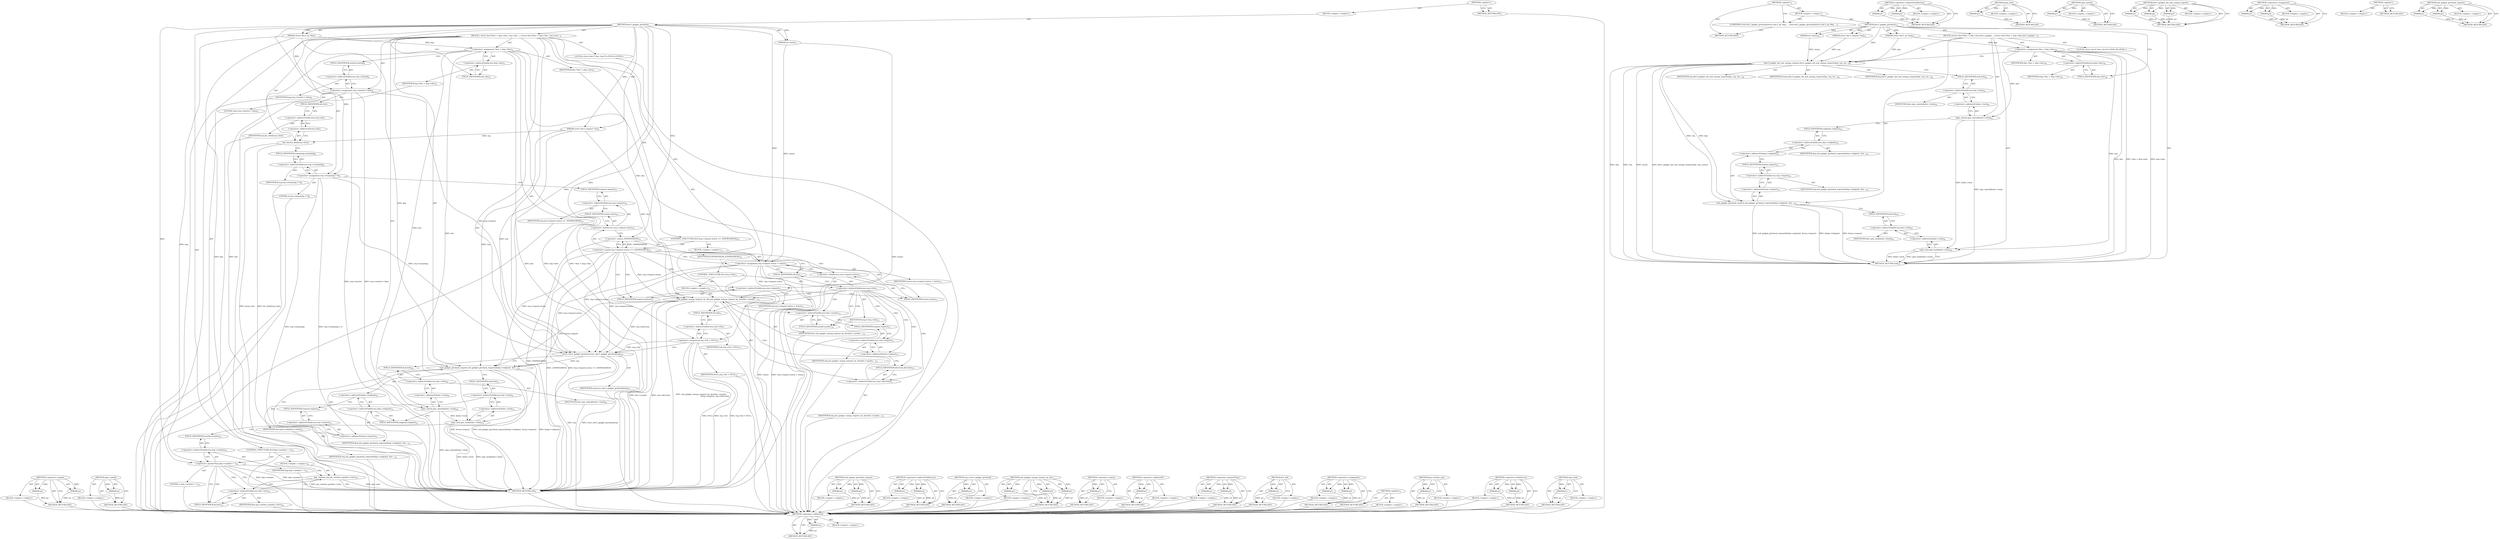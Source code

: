digraph "usb_gadget_giveback_request" {
vulnerable_147 [label=<(METHOD,&lt;operator&gt;.equals)>];
vulnerable_148 [label=<(PARAM,p1)>];
vulnerable_149 [label=<(PARAM,p2)>];
vulnerable_150 [label=<(BLOCK,&lt;empty&gt;,&lt;empty&gt;)>];
vulnerable_151 [label=<(METHOD_RETURN,ANY)>];
vulnerable_171 [label=<(METHOD,spin_unlock)>];
vulnerable_172 [label=<(PARAM,p1)>];
vulnerable_173 [label=<(BLOCK,&lt;empty&gt;,&lt;empty&gt;)>];
vulnerable_174 [label=<(METHOD_RETURN,ANY)>];
vulnerable_6 [label=<(METHOD,&lt;global&gt;)<SUB>1</SUB>>];
vulnerable_7 [label=<(BLOCK,&lt;empty&gt;,&lt;empty&gt;)<SUB>1</SUB>>];
vulnerable_8 [label=<(METHOD,dwc3_gadget_giveback)<SUB>1</SUB>>];
vulnerable_9 [label=<(PARAM,struct dwc3_ep *dep)<SUB>1</SUB>>];
vulnerable_10 [label=<(PARAM,struct dwc3_request *req)<SUB>1</SUB>>];
vulnerable_11 [label=<(PARAM,int status)<SUB>2</SUB>>];
vulnerable_12 [label=<(BLOCK,{
 	struct dwc3			*dwc = dep-&gt;dwc;
 
	req-&gt;star...,{
 	struct dwc3			*dwc = dep-&gt;dwc;
 
	req-&gt;star...)<SUB>3</SUB>>];
vulnerable_13 [label="<(LOCAL,struct dwc3* dwc: dwc3*)<SUB>4</SUB>>"];
vulnerable_14 [label=<(&lt;operator&gt;.assignment,*dwc = dep-&gt;dwc)<SUB>4</SUB>>];
vulnerable_15 [label=<(IDENTIFIER,dwc,*dwc = dep-&gt;dwc)<SUB>4</SUB>>];
vulnerable_16 [label=<(&lt;operator&gt;.indirectFieldAccess,dep-&gt;dwc)<SUB>4</SUB>>];
vulnerable_17 [label=<(IDENTIFIER,dep,*dwc = dep-&gt;dwc)<SUB>4</SUB>>];
vulnerable_18 [label=<(FIELD_IDENTIFIER,dwc,dwc)<SUB>4</SUB>>];
vulnerable_19 [label=<(&lt;operator&gt;.assignment,req-&gt;started = false)<SUB>6</SUB>>];
vulnerable_20 [label=<(&lt;operator&gt;.indirectFieldAccess,req-&gt;started)<SUB>6</SUB>>];
vulnerable_21 [label=<(IDENTIFIER,req,req-&gt;started = false)<SUB>6</SUB>>];
vulnerable_22 [label=<(FIELD_IDENTIFIER,started,started)<SUB>6</SUB>>];
vulnerable_23 [label=<(LITERAL,false,req-&gt;started = false)<SUB>6</SUB>>];
vulnerable_24 [label=<(list_del,list_del(&amp;req-&gt;list))<SUB>7</SUB>>];
vulnerable_25 [label=<(&lt;operator&gt;.addressOf,&amp;req-&gt;list)<SUB>7</SUB>>];
vulnerable_26 [label=<(&lt;operator&gt;.indirectFieldAccess,req-&gt;list)<SUB>7</SUB>>];
vulnerable_27 [label=<(IDENTIFIER,req,list_del(&amp;req-&gt;list))<SUB>7</SUB>>];
vulnerable_28 [label=<(FIELD_IDENTIFIER,list,list)<SUB>7</SUB>>];
vulnerable_29 [label=<(&lt;operator&gt;.assignment,req-&gt;remaining = 0)<SUB>8</SUB>>];
vulnerable_30 [label=<(&lt;operator&gt;.indirectFieldAccess,req-&gt;remaining)<SUB>8</SUB>>];
vulnerable_31 [label=<(IDENTIFIER,req,req-&gt;remaining = 0)<SUB>8</SUB>>];
vulnerable_32 [label=<(FIELD_IDENTIFIER,remaining,remaining)<SUB>8</SUB>>];
vulnerable_33 [label=<(LITERAL,0,req-&gt;remaining = 0)<SUB>8</SUB>>];
vulnerable_34 [label=<(CONTROL_STRUCTURE,IF,if (req-&gt;request.status == -EINPROGRESS))<SUB>10</SUB>>];
vulnerable_35 [label=<(&lt;operator&gt;.equals,req-&gt;request.status == -EINPROGRESS)<SUB>10</SUB>>];
vulnerable_36 [label=<(&lt;operator&gt;.fieldAccess,req-&gt;request.status)<SUB>10</SUB>>];
vulnerable_37 [label=<(&lt;operator&gt;.indirectFieldAccess,req-&gt;request)<SUB>10</SUB>>];
vulnerable_38 [label=<(IDENTIFIER,req,req-&gt;request.status == -EINPROGRESS)<SUB>10</SUB>>];
vulnerable_39 [label=<(FIELD_IDENTIFIER,request,request)<SUB>10</SUB>>];
vulnerable_40 [label=<(FIELD_IDENTIFIER,status,status)<SUB>10</SUB>>];
vulnerable_41 [label=<(&lt;operator&gt;.minus,-EINPROGRESS)<SUB>10</SUB>>];
vulnerable_42 [label=<(IDENTIFIER,EINPROGRESS,-EINPROGRESS)<SUB>10</SUB>>];
vulnerable_43 [label=<(BLOCK,&lt;empty&gt;,&lt;empty&gt;)<SUB>11</SUB>>];
vulnerable_44 [label=<(&lt;operator&gt;.assignment,req-&gt;request.status = status)<SUB>11</SUB>>];
vulnerable_45 [label=<(&lt;operator&gt;.fieldAccess,req-&gt;request.status)<SUB>11</SUB>>];
vulnerable_46 [label=<(&lt;operator&gt;.indirectFieldAccess,req-&gt;request)<SUB>11</SUB>>];
vulnerable_47 [label=<(IDENTIFIER,req,req-&gt;request.status = status)<SUB>11</SUB>>];
vulnerable_48 [label=<(FIELD_IDENTIFIER,request,request)<SUB>11</SUB>>];
vulnerable_49 [label=<(FIELD_IDENTIFIER,status,status)<SUB>11</SUB>>];
vulnerable_50 [label=<(IDENTIFIER,status,req-&gt;request.status = status)<SUB>11</SUB>>];
vulnerable_51 [label=<(CONTROL_STRUCTURE,IF,if (req-&gt;trb))<SUB>13</SUB>>];
vulnerable_52 [label=<(&lt;operator&gt;.indirectFieldAccess,req-&gt;trb)<SUB>13</SUB>>];
vulnerable_53 [label=<(IDENTIFIER,req,if (req-&gt;trb))<SUB>13</SUB>>];
vulnerable_54 [label=<(FIELD_IDENTIFIER,trb,trb)<SUB>13</SUB>>];
vulnerable_55 [label=<(BLOCK,&lt;empty&gt;,&lt;empty&gt;)<SUB>14</SUB>>];
vulnerable_56 [label=<(usb_gadget_unmap_request_by_dev,usb_gadget_unmap_request_by_dev(dwc-&gt;sysdev,
		...)<SUB>14</SUB>>];
vulnerable_57 [label=<(&lt;operator&gt;.indirectFieldAccess,dwc-&gt;sysdev)<SUB>14</SUB>>];
vulnerable_58 [label=<(IDENTIFIER,dwc,usb_gadget_unmap_request_by_dev(dwc-&gt;sysdev,
		...)<SUB>14</SUB>>];
vulnerable_59 [label=<(FIELD_IDENTIFIER,sysdev,sysdev)<SUB>14</SUB>>];
vulnerable_60 [label=<(&lt;operator&gt;.addressOf,&amp;req-&gt;request)<SUB>15</SUB>>];
vulnerable_61 [label=<(&lt;operator&gt;.indirectFieldAccess,req-&gt;request)<SUB>15</SUB>>];
vulnerable_62 [label=<(IDENTIFIER,req,usb_gadget_unmap_request_by_dev(dwc-&gt;sysdev,
		...)<SUB>15</SUB>>];
vulnerable_63 [label=<(FIELD_IDENTIFIER,request,request)<SUB>15</SUB>>];
vulnerable_64 [label=<(&lt;operator&gt;.indirectFieldAccess,req-&gt;direction)<SUB>15</SUB>>];
vulnerable_65 [label=<(IDENTIFIER,req,usb_gadget_unmap_request_by_dev(dwc-&gt;sysdev,
		...)<SUB>15</SUB>>];
vulnerable_66 [label=<(FIELD_IDENTIFIER,direction,direction)<SUB>15</SUB>>];
vulnerable_67 [label=<(&lt;operator&gt;.assignment,req-&gt;trb = NULL)<SUB>17</SUB>>];
vulnerable_68 [label=<(&lt;operator&gt;.indirectFieldAccess,req-&gt;trb)<SUB>17</SUB>>];
vulnerable_69 [label=<(IDENTIFIER,req,req-&gt;trb = NULL)<SUB>17</SUB>>];
vulnerable_70 [label=<(FIELD_IDENTIFIER,trb,trb)<SUB>17</SUB>>];
vulnerable_71 [label=<(IDENTIFIER,NULL,req-&gt;trb = NULL)<SUB>17</SUB>>];
vulnerable_72 [label=<(trace_dwc3_gadget_giveback,trace_dwc3_gadget_giveback(req))<SUB>18</SUB>>];
vulnerable_73 [label=<(IDENTIFIER,req,trace_dwc3_gadget_giveback(req))<SUB>18</SUB>>];
vulnerable_74 [label=<(spin_unlock,spin_unlock(&amp;dwc-&gt;lock))<SUB>20</SUB>>];
vulnerable_75 [label=<(&lt;operator&gt;.addressOf,&amp;dwc-&gt;lock)<SUB>20</SUB>>];
vulnerable_76 [label=<(&lt;operator&gt;.indirectFieldAccess,dwc-&gt;lock)<SUB>20</SUB>>];
vulnerable_77 [label=<(IDENTIFIER,dwc,spin_unlock(&amp;dwc-&gt;lock))<SUB>20</SUB>>];
vulnerable_78 [label=<(FIELD_IDENTIFIER,lock,lock)<SUB>20</SUB>>];
vulnerable_79 [label=<(usb_gadget_giveback_request,usb_gadget_giveback_request(&amp;dep-&gt;endpoint, &amp;re...)<SUB>21</SUB>>];
vulnerable_80 [label=<(&lt;operator&gt;.addressOf,&amp;dep-&gt;endpoint)<SUB>21</SUB>>];
vulnerable_81 [label=<(&lt;operator&gt;.indirectFieldAccess,dep-&gt;endpoint)<SUB>21</SUB>>];
vulnerable_82 [label=<(IDENTIFIER,dep,usb_gadget_giveback_request(&amp;dep-&gt;endpoint, &amp;re...)<SUB>21</SUB>>];
vulnerable_83 [label=<(FIELD_IDENTIFIER,endpoint,endpoint)<SUB>21</SUB>>];
vulnerable_84 [label=<(&lt;operator&gt;.addressOf,&amp;req-&gt;request)<SUB>21</SUB>>];
vulnerable_85 [label=<(&lt;operator&gt;.indirectFieldAccess,req-&gt;request)<SUB>21</SUB>>];
vulnerable_86 [label=<(IDENTIFIER,req,usb_gadget_giveback_request(&amp;dep-&gt;endpoint, &amp;re...)<SUB>21</SUB>>];
vulnerable_87 [label=<(FIELD_IDENTIFIER,request,request)<SUB>21</SUB>>];
vulnerable_88 [label=<(spin_lock,spin_lock(&amp;dwc-&gt;lock))<SUB>22</SUB>>];
vulnerable_89 [label=<(&lt;operator&gt;.addressOf,&amp;dwc-&gt;lock)<SUB>22</SUB>>];
vulnerable_90 [label=<(&lt;operator&gt;.indirectFieldAccess,dwc-&gt;lock)<SUB>22</SUB>>];
vulnerable_91 [label=<(IDENTIFIER,dwc,spin_lock(&amp;dwc-&gt;lock))<SUB>22</SUB>>];
vulnerable_92 [label=<(FIELD_IDENTIFIER,lock,lock)<SUB>22</SUB>>];
vulnerable_93 [label=<(CONTROL_STRUCTURE,IF,if (dep-&gt;number &gt; 1))<SUB>23</SUB>>];
vulnerable_94 [label=<(&lt;operator&gt;.greaterThan,dep-&gt;number &gt; 1)<SUB>23</SUB>>];
vulnerable_95 [label=<(&lt;operator&gt;.indirectFieldAccess,dep-&gt;number)<SUB>23</SUB>>];
vulnerable_96 [label=<(IDENTIFIER,dep,dep-&gt;number &gt; 1)<SUB>23</SUB>>];
vulnerable_97 [label=<(FIELD_IDENTIFIER,number,number)<SUB>23</SUB>>];
vulnerable_98 [label=<(LITERAL,1,dep-&gt;number &gt; 1)<SUB>23</SUB>>];
vulnerable_99 [label=<(BLOCK,&lt;empty&gt;,&lt;empty&gt;)<SUB>24</SUB>>];
vulnerable_100 [label=<(pm_runtime_put,pm_runtime_put(dwc-&gt;dev))<SUB>24</SUB>>];
vulnerable_101 [label=<(&lt;operator&gt;.indirectFieldAccess,dwc-&gt;dev)<SUB>24</SUB>>];
vulnerable_102 [label=<(IDENTIFIER,dwc,pm_runtime_put(dwc-&gt;dev))<SUB>24</SUB>>];
vulnerable_103 [label=<(FIELD_IDENTIFIER,dev,dev)<SUB>24</SUB>>];
vulnerable_104 [label=<(METHOD_RETURN,void)<SUB>1</SUB>>];
vulnerable_106 [label=<(METHOD_RETURN,ANY)<SUB>1</SUB>>];
vulnerable_175 [label=<(METHOD,usb_gadget_giveback_request)>];
vulnerable_176 [label=<(PARAM,p1)>];
vulnerable_177 [label=<(PARAM,p2)>];
vulnerable_178 [label=<(BLOCK,&lt;empty&gt;,&lt;empty&gt;)>];
vulnerable_179 [label=<(METHOD_RETURN,ANY)>];
vulnerable_134 [label=<(METHOD,&lt;operator&gt;.indirectFieldAccess)>];
vulnerable_135 [label=<(PARAM,p1)>];
vulnerable_136 [label=<(PARAM,p2)>];
vulnerable_137 [label=<(BLOCK,&lt;empty&gt;,&lt;empty&gt;)>];
vulnerable_138 [label=<(METHOD_RETURN,ANY)>];
vulnerable_167 [label=<(METHOD,trace_dwc3_gadget_giveback)>];
vulnerable_168 [label=<(PARAM,p1)>];
vulnerable_169 [label=<(BLOCK,&lt;empty&gt;,&lt;empty&gt;)>];
vulnerable_170 [label=<(METHOD_RETURN,ANY)>];
vulnerable_161 [label=<(METHOD,usb_gadget_unmap_request_by_dev)>];
vulnerable_162 [label=<(PARAM,p1)>];
vulnerable_163 [label=<(PARAM,p2)>];
vulnerable_164 [label=<(PARAM,p3)>];
vulnerable_165 [label=<(BLOCK,&lt;empty&gt;,&lt;empty&gt;)>];
vulnerable_166 [label=<(METHOD_RETURN,ANY)>];
vulnerable_157 [label=<(METHOD,&lt;operator&gt;.minus)>];
vulnerable_158 [label=<(PARAM,p1)>];
vulnerable_159 [label=<(BLOCK,&lt;empty&gt;,&lt;empty&gt;)>];
vulnerable_160 [label=<(METHOD_RETURN,ANY)>];
vulnerable_143 [label=<(METHOD,&lt;operator&gt;.addressOf)>];
vulnerable_144 [label=<(PARAM,p1)>];
vulnerable_145 [label=<(BLOCK,&lt;empty&gt;,&lt;empty&gt;)>];
vulnerable_146 [label=<(METHOD_RETURN,ANY)>];
vulnerable_184 [label=<(METHOD,&lt;operator&gt;.greaterThan)>];
vulnerable_185 [label=<(PARAM,p1)>];
vulnerable_186 [label=<(PARAM,p2)>];
vulnerable_187 [label=<(BLOCK,&lt;empty&gt;,&lt;empty&gt;)>];
vulnerable_188 [label=<(METHOD_RETURN,ANY)>];
vulnerable_139 [label=<(METHOD,list_del)>];
vulnerable_140 [label=<(PARAM,p1)>];
vulnerable_141 [label=<(BLOCK,&lt;empty&gt;,&lt;empty&gt;)>];
vulnerable_142 [label=<(METHOD_RETURN,ANY)>];
vulnerable_129 [label=<(METHOD,&lt;operator&gt;.assignment)>];
vulnerable_130 [label=<(PARAM,p1)>];
vulnerable_131 [label=<(PARAM,p2)>];
vulnerable_132 [label=<(BLOCK,&lt;empty&gt;,&lt;empty&gt;)>];
vulnerable_133 [label=<(METHOD_RETURN,ANY)>];
vulnerable_123 [label=<(METHOD,&lt;global&gt;)<SUB>1</SUB>>];
vulnerable_124 [label=<(BLOCK,&lt;empty&gt;,&lt;empty&gt;)>];
vulnerable_125 [label=<(METHOD_RETURN,ANY)>];
vulnerable_189 [label=<(METHOD,pm_runtime_put)>];
vulnerable_190 [label=<(PARAM,p1)>];
vulnerable_191 [label=<(BLOCK,&lt;empty&gt;,&lt;empty&gt;)>];
vulnerable_192 [label=<(METHOD_RETURN,ANY)>];
vulnerable_152 [label=<(METHOD,&lt;operator&gt;.fieldAccess)>];
vulnerable_153 [label=<(PARAM,p1)>];
vulnerable_154 [label=<(PARAM,p2)>];
vulnerable_155 [label=<(BLOCK,&lt;empty&gt;,&lt;empty&gt;)>];
vulnerable_156 [label=<(METHOD_RETURN,ANY)>];
vulnerable_180 [label=<(METHOD,spin_lock)>];
vulnerable_181 [label=<(PARAM,p1)>];
vulnerable_182 [label=<(BLOCK,&lt;empty&gt;,&lt;empty&gt;)>];
vulnerable_183 [label=<(METHOD_RETURN,ANY)>];
fixed_86 [label=<(METHOD,&lt;operator&gt;.addressOf)>];
fixed_87 [label=<(PARAM,p1)>];
fixed_88 [label=<(BLOCK,&lt;empty&gt;,&lt;empty&gt;)>];
fixed_89 [label=<(METHOD_RETURN,ANY)>];
fixed_6 [label=<(METHOD,&lt;global&gt;)<SUB>1</SUB>>];
fixed_7 [label=<(BLOCK,&lt;empty&gt;,&lt;empty&gt;)<SUB>1</SUB>>];
fixed_8 [label=<(UNKNOWN,void dwc3_gadget_giveback(struct dwc3_ep *dep, ...,void dwc3_gadget_giveback(struct dwc3_ep *dep, ...)<SUB>1</SUB>>];
fixed_9 [label=<(METHOD,dwc3_gadget_giveback)<SUB>35</SUB>>];
fixed_10 [label=<(PARAM,struct dwc3_ep *dep)<SUB>35</SUB>>];
fixed_11 [label=<(PARAM,struct dwc3_request *req)<SUB>35</SUB>>];
fixed_12 [label=<(PARAM,int status)<SUB>36</SUB>>];
fixed_13 [label=<(BLOCK,{
	struct dwc3			*dwc = dep-&gt;dwc;

	dwc3_gadget...,{
	struct dwc3			*dwc = dep-&gt;dwc;

	dwc3_gadget...)<SUB>37</SUB>>];
fixed_14 [label="<(LOCAL,struct dwc3* dwc: dwc3*)<SUB>38</SUB>>"];
fixed_15 [label=<(&lt;operator&gt;.assignment,*dwc = dep-&gt;dwc)<SUB>38</SUB>>];
fixed_16 [label=<(IDENTIFIER,dwc,*dwc = dep-&gt;dwc)<SUB>38</SUB>>];
fixed_17 [label=<(&lt;operator&gt;.indirectFieldAccess,dep-&gt;dwc)<SUB>38</SUB>>];
fixed_18 [label=<(IDENTIFIER,dep,*dwc = dep-&gt;dwc)<SUB>38</SUB>>];
fixed_19 [label=<(FIELD_IDENTIFIER,dwc,dwc)<SUB>38</SUB>>];
fixed_20 [label=<(dwc3_gadget_del_and_unmap_request,dwc3_gadget_del_and_unmap_request(dep, req, sta...)<SUB>40</SUB>>];
fixed_21 [label=<(IDENTIFIER,dep,dwc3_gadget_del_and_unmap_request(dep, req, sta...)<SUB>40</SUB>>];
fixed_22 [label=<(IDENTIFIER,req,dwc3_gadget_del_and_unmap_request(dep, req, sta...)<SUB>40</SUB>>];
fixed_23 [label=<(IDENTIFIER,status,dwc3_gadget_del_and_unmap_request(dep, req, sta...)<SUB>40</SUB>>];
fixed_24 [label=<(spin_unlock,spin_unlock(&amp;dwc-&gt;lock))<SUB>42</SUB>>];
fixed_25 [label=<(&lt;operator&gt;.addressOf,&amp;dwc-&gt;lock)<SUB>42</SUB>>];
fixed_26 [label=<(&lt;operator&gt;.indirectFieldAccess,dwc-&gt;lock)<SUB>42</SUB>>];
fixed_27 [label=<(IDENTIFIER,dwc,spin_unlock(&amp;dwc-&gt;lock))<SUB>42</SUB>>];
fixed_28 [label=<(FIELD_IDENTIFIER,lock,lock)<SUB>42</SUB>>];
fixed_29 [label=<(usb_gadget_giveback_request,usb_gadget_giveback_request(&amp;dep-&gt;endpoint, &amp;re...)<SUB>43</SUB>>];
fixed_30 [label=<(&lt;operator&gt;.addressOf,&amp;dep-&gt;endpoint)<SUB>43</SUB>>];
fixed_31 [label=<(&lt;operator&gt;.indirectFieldAccess,dep-&gt;endpoint)<SUB>43</SUB>>];
fixed_32 [label=<(IDENTIFIER,dep,usb_gadget_giveback_request(&amp;dep-&gt;endpoint, &amp;re...)<SUB>43</SUB>>];
fixed_33 [label=<(FIELD_IDENTIFIER,endpoint,endpoint)<SUB>43</SUB>>];
fixed_34 [label=<(&lt;operator&gt;.addressOf,&amp;req-&gt;request)<SUB>43</SUB>>];
fixed_35 [label=<(&lt;operator&gt;.indirectFieldAccess,req-&gt;request)<SUB>43</SUB>>];
fixed_36 [label=<(IDENTIFIER,req,usb_gadget_giveback_request(&amp;dep-&gt;endpoint, &amp;re...)<SUB>43</SUB>>];
fixed_37 [label=<(FIELD_IDENTIFIER,request,request)<SUB>43</SUB>>];
fixed_38 [label=<(spin_lock,spin_lock(&amp;dwc-&gt;lock))<SUB>44</SUB>>];
fixed_39 [label=<(&lt;operator&gt;.addressOf,&amp;dwc-&gt;lock)<SUB>44</SUB>>];
fixed_40 [label=<(&lt;operator&gt;.indirectFieldAccess,dwc-&gt;lock)<SUB>44</SUB>>];
fixed_41 [label=<(IDENTIFIER,dwc,spin_lock(&amp;dwc-&gt;lock))<SUB>44</SUB>>];
fixed_42 [label=<(FIELD_IDENTIFIER,lock,lock)<SUB>44</SUB>>];
fixed_43 [label=<(METHOD_RETURN,void)<SUB>35</SUB>>];
fixed_45 [label=<(METHOD_RETURN,ANY)<SUB>1</SUB>>];
fixed_71 [label=<(METHOD,&lt;operator&gt;.indirectFieldAccess)>];
fixed_72 [label=<(PARAM,p1)>];
fixed_73 [label=<(PARAM,p2)>];
fixed_74 [label=<(BLOCK,&lt;empty&gt;,&lt;empty&gt;)>];
fixed_75 [label=<(METHOD_RETURN,ANY)>];
fixed_95 [label=<(METHOD,spin_lock)>];
fixed_96 [label=<(PARAM,p1)>];
fixed_97 [label=<(BLOCK,&lt;empty&gt;,&lt;empty&gt;)>];
fixed_98 [label=<(METHOD_RETURN,ANY)>];
fixed_82 [label=<(METHOD,spin_unlock)>];
fixed_83 [label=<(PARAM,p1)>];
fixed_84 [label=<(BLOCK,&lt;empty&gt;,&lt;empty&gt;)>];
fixed_85 [label=<(METHOD_RETURN,ANY)>];
fixed_76 [label=<(METHOD,dwc3_gadget_del_and_unmap_request)>];
fixed_77 [label=<(PARAM,p1)>];
fixed_78 [label=<(PARAM,p2)>];
fixed_79 [label=<(PARAM,p3)>];
fixed_80 [label=<(BLOCK,&lt;empty&gt;,&lt;empty&gt;)>];
fixed_81 [label=<(METHOD_RETURN,ANY)>];
fixed_66 [label=<(METHOD,&lt;operator&gt;.assignment)>];
fixed_67 [label=<(PARAM,p1)>];
fixed_68 [label=<(PARAM,p2)>];
fixed_69 [label=<(BLOCK,&lt;empty&gt;,&lt;empty&gt;)>];
fixed_70 [label=<(METHOD_RETURN,ANY)>];
fixed_60 [label=<(METHOD,&lt;global&gt;)<SUB>1</SUB>>];
fixed_61 [label=<(BLOCK,&lt;empty&gt;,&lt;empty&gt;)>];
fixed_62 [label=<(METHOD_RETURN,ANY)>];
fixed_90 [label=<(METHOD,usb_gadget_giveback_request)>];
fixed_91 [label=<(PARAM,p1)>];
fixed_92 [label=<(PARAM,p2)>];
fixed_93 [label=<(BLOCK,&lt;empty&gt;,&lt;empty&gt;)>];
fixed_94 [label=<(METHOD_RETURN,ANY)>];
vulnerable_147 -> vulnerable_148  [key=0, label="AST: "];
vulnerable_147 -> vulnerable_148  [key=1, label="DDG: "];
vulnerable_147 -> vulnerable_150  [key=0, label="AST: "];
vulnerable_147 -> vulnerable_149  [key=0, label="AST: "];
vulnerable_147 -> vulnerable_149  [key=1, label="DDG: "];
vulnerable_147 -> vulnerable_151  [key=0, label="AST: "];
vulnerable_147 -> vulnerable_151  [key=1, label="CFG: "];
vulnerable_148 -> vulnerable_151  [key=0, label="DDG: p1"];
vulnerable_149 -> vulnerable_151  [key=0, label="DDG: p2"];
vulnerable_150 -> fixed_86  [key=0];
vulnerable_151 -> fixed_86  [key=0];
vulnerable_171 -> vulnerable_172  [key=0, label="AST: "];
vulnerable_171 -> vulnerable_172  [key=1, label="DDG: "];
vulnerable_171 -> vulnerable_173  [key=0, label="AST: "];
vulnerable_171 -> vulnerable_174  [key=0, label="AST: "];
vulnerable_171 -> vulnerable_174  [key=1, label="CFG: "];
vulnerable_172 -> vulnerable_174  [key=0, label="DDG: p1"];
vulnerable_173 -> fixed_86  [key=0];
vulnerable_174 -> fixed_86  [key=0];
vulnerable_6 -> vulnerable_7  [key=0, label="AST: "];
vulnerable_6 -> vulnerable_106  [key=0, label="AST: "];
vulnerable_6 -> vulnerable_106  [key=1, label="CFG: "];
vulnerable_7 -> vulnerable_8  [key=0, label="AST: "];
vulnerable_8 -> vulnerable_9  [key=0, label="AST: "];
vulnerable_8 -> vulnerable_9  [key=1, label="DDG: "];
vulnerable_8 -> vulnerable_10  [key=0, label="AST: "];
vulnerable_8 -> vulnerable_10  [key=1, label="DDG: "];
vulnerable_8 -> vulnerable_11  [key=0, label="AST: "];
vulnerable_8 -> vulnerable_11  [key=1, label="DDG: "];
vulnerable_8 -> vulnerable_12  [key=0, label="AST: "];
vulnerable_8 -> vulnerable_104  [key=0, label="AST: "];
vulnerable_8 -> vulnerable_18  [key=0, label="CFG: "];
vulnerable_8 -> vulnerable_19  [key=0, label="DDG: "];
vulnerable_8 -> vulnerable_29  [key=0, label="DDG: "];
vulnerable_8 -> vulnerable_67  [key=0, label="DDG: "];
vulnerable_8 -> vulnerable_72  [key=0, label="DDG: "];
vulnerable_8 -> vulnerable_44  [key=0, label="DDG: "];
vulnerable_8 -> vulnerable_94  [key=0, label="DDG: "];
vulnerable_8 -> vulnerable_41  [key=0, label="DDG: "];
vulnerable_9 -> vulnerable_104  [key=0, label="DDG: dep"];
vulnerable_9 -> vulnerable_14  [key=0, label="DDG: dep"];
vulnerable_9 -> vulnerable_79  [key=0, label="DDG: dep"];
vulnerable_9 -> vulnerable_94  [key=0, label="DDG: dep"];
vulnerable_10 -> vulnerable_24  [key=0, label="DDG: req"];
vulnerable_10 -> vulnerable_72  [key=0, label="DDG: req"];
vulnerable_10 -> vulnerable_79  [key=0, label="DDG: req"];
vulnerable_10 -> vulnerable_56  [key=0, label="DDG: req"];
vulnerable_11 -> vulnerable_104  [key=0, label="DDG: status"];
vulnerable_11 -> vulnerable_44  [key=0, label="DDG: status"];
vulnerable_12 -> vulnerable_13  [key=0, label="AST: "];
vulnerable_12 -> vulnerable_14  [key=0, label="AST: "];
vulnerable_12 -> vulnerable_19  [key=0, label="AST: "];
vulnerable_12 -> vulnerable_24  [key=0, label="AST: "];
vulnerable_12 -> vulnerable_29  [key=0, label="AST: "];
vulnerable_12 -> vulnerable_34  [key=0, label="AST: "];
vulnerable_12 -> vulnerable_51  [key=0, label="AST: "];
vulnerable_12 -> vulnerable_67  [key=0, label="AST: "];
vulnerable_12 -> vulnerable_72  [key=0, label="AST: "];
vulnerable_12 -> vulnerable_74  [key=0, label="AST: "];
vulnerable_12 -> vulnerable_79  [key=0, label="AST: "];
vulnerable_12 -> vulnerable_88  [key=0, label="AST: "];
vulnerable_12 -> vulnerable_93  [key=0, label="AST: "];
vulnerable_13 -> fixed_86  [key=0];
vulnerable_14 -> vulnerable_15  [key=0, label="AST: "];
vulnerable_14 -> vulnerable_16  [key=0, label="AST: "];
vulnerable_14 -> vulnerable_22  [key=0, label="CFG: "];
vulnerable_14 -> vulnerable_104  [key=0, label="DDG: dwc"];
vulnerable_14 -> vulnerable_104  [key=1, label="DDG: dep-&gt;dwc"];
vulnerable_14 -> vulnerable_104  [key=2, label="DDG: *dwc = dep-&gt;dwc"];
vulnerable_14 -> vulnerable_74  [key=0, label="DDG: dwc"];
vulnerable_14 -> vulnerable_88  [key=0, label="DDG: dwc"];
vulnerable_14 -> vulnerable_56  [key=0, label="DDG: dwc"];
vulnerable_14 -> vulnerable_100  [key=0, label="DDG: dwc"];
vulnerable_15 -> fixed_86  [key=0];
vulnerable_16 -> vulnerable_17  [key=0, label="AST: "];
vulnerable_16 -> vulnerable_18  [key=0, label="AST: "];
vulnerable_16 -> vulnerable_14  [key=0, label="CFG: "];
vulnerable_17 -> fixed_86  [key=0];
vulnerable_18 -> vulnerable_16  [key=0, label="CFG: "];
vulnerable_19 -> vulnerable_20  [key=0, label="AST: "];
vulnerable_19 -> vulnerable_23  [key=0, label="AST: "];
vulnerable_19 -> vulnerable_28  [key=0, label="CFG: "];
vulnerable_19 -> vulnerable_104  [key=0, label="DDG: req-&gt;started"];
vulnerable_19 -> vulnerable_104  [key=1, label="DDG: req-&gt;started = false"];
vulnerable_19 -> vulnerable_72  [key=0, label="DDG: req-&gt;started"];
vulnerable_20 -> vulnerable_21  [key=0, label="AST: "];
vulnerable_20 -> vulnerable_22  [key=0, label="AST: "];
vulnerable_20 -> vulnerable_19  [key=0, label="CFG: "];
vulnerable_21 -> fixed_86  [key=0];
vulnerable_22 -> vulnerable_20  [key=0, label="CFG: "];
vulnerable_23 -> fixed_86  [key=0];
vulnerable_24 -> vulnerable_25  [key=0, label="AST: "];
vulnerable_24 -> vulnerable_32  [key=0, label="CFG: "];
vulnerable_24 -> vulnerable_104  [key=0, label="DDG: &amp;req-&gt;list"];
vulnerable_24 -> vulnerable_104  [key=1, label="DDG: list_del(&amp;req-&gt;list)"];
vulnerable_25 -> vulnerable_26  [key=0, label="AST: "];
vulnerable_25 -> vulnerable_24  [key=0, label="CFG: "];
vulnerable_26 -> vulnerable_27  [key=0, label="AST: "];
vulnerable_26 -> vulnerable_28  [key=0, label="AST: "];
vulnerable_26 -> vulnerable_25  [key=0, label="CFG: "];
vulnerable_27 -> fixed_86  [key=0];
vulnerable_28 -> vulnerable_26  [key=0, label="CFG: "];
vulnerable_29 -> vulnerable_30  [key=0, label="AST: "];
vulnerable_29 -> vulnerable_33  [key=0, label="AST: "];
vulnerable_29 -> vulnerable_39  [key=0, label="CFG: "];
vulnerable_29 -> vulnerable_104  [key=0, label="DDG: req-&gt;remaining"];
vulnerable_29 -> vulnerable_104  [key=1, label="DDG: req-&gt;remaining = 0"];
vulnerable_29 -> vulnerable_72  [key=0, label="DDG: req-&gt;remaining"];
vulnerable_30 -> vulnerable_31  [key=0, label="AST: "];
vulnerable_30 -> vulnerable_32  [key=0, label="AST: "];
vulnerable_30 -> vulnerable_29  [key=0, label="CFG: "];
vulnerable_31 -> fixed_86  [key=0];
vulnerable_32 -> vulnerable_30  [key=0, label="CFG: "];
vulnerable_33 -> fixed_86  [key=0];
vulnerable_34 -> vulnerable_35  [key=0, label="AST: "];
vulnerable_34 -> vulnerable_43  [key=0, label="AST: "];
vulnerable_35 -> vulnerable_36  [key=0, label="AST: "];
vulnerable_35 -> vulnerable_41  [key=0, label="AST: "];
vulnerable_35 -> vulnerable_48  [key=0, label="CFG: "];
vulnerable_35 -> vulnerable_48  [key=1, label="CDG: "];
vulnerable_35 -> vulnerable_54  [key=0, label="CFG: "];
vulnerable_35 -> vulnerable_104  [key=0, label="DDG: -EINPROGRESS"];
vulnerable_35 -> vulnerable_104  [key=1, label="DDG: req-&gt;request.status == -EINPROGRESS"];
vulnerable_35 -> vulnerable_72  [key=0, label="DDG: req-&gt;request.status"];
vulnerable_35 -> vulnerable_79  [key=0, label="DDG: req-&gt;request.status"];
vulnerable_35 -> vulnerable_56  [key=0, label="DDG: req-&gt;request.status"];
vulnerable_35 -> vulnerable_49  [key=0, label="CDG: "];
vulnerable_35 -> vulnerable_44  [key=0, label="CDG: "];
vulnerable_35 -> vulnerable_46  [key=0, label="CDG: "];
vulnerable_35 -> vulnerable_45  [key=0, label="CDG: "];
vulnerable_36 -> vulnerable_37  [key=0, label="AST: "];
vulnerable_36 -> vulnerable_40  [key=0, label="AST: "];
vulnerable_36 -> vulnerable_41  [key=0, label="CFG: "];
vulnerable_37 -> vulnerable_38  [key=0, label="AST: "];
vulnerable_37 -> vulnerable_39  [key=0, label="AST: "];
vulnerable_37 -> vulnerable_40  [key=0, label="CFG: "];
vulnerable_38 -> fixed_86  [key=0];
vulnerable_39 -> vulnerable_37  [key=0, label="CFG: "];
vulnerable_40 -> vulnerable_36  [key=0, label="CFG: "];
vulnerable_41 -> vulnerable_42  [key=0, label="AST: "];
vulnerable_41 -> vulnerable_35  [key=0, label="CFG: "];
vulnerable_41 -> vulnerable_35  [key=1, label="DDG: EINPROGRESS"];
vulnerable_41 -> vulnerable_104  [key=0, label="DDG: EINPROGRESS"];
vulnerable_42 -> fixed_86  [key=0];
vulnerable_43 -> vulnerable_44  [key=0, label="AST: "];
vulnerable_44 -> vulnerable_45  [key=0, label="AST: "];
vulnerable_44 -> vulnerable_50  [key=0, label="AST: "];
vulnerable_44 -> vulnerable_54  [key=0, label="CFG: "];
vulnerable_44 -> vulnerable_104  [key=0, label="DDG: status"];
vulnerable_44 -> vulnerable_104  [key=1, label="DDG: req-&gt;request.status = status"];
vulnerable_44 -> vulnerable_72  [key=0, label="DDG: req-&gt;request.status"];
vulnerable_44 -> vulnerable_79  [key=0, label="DDG: req-&gt;request.status"];
vulnerable_44 -> vulnerable_56  [key=0, label="DDG: req-&gt;request.status"];
vulnerable_45 -> vulnerable_46  [key=0, label="AST: "];
vulnerable_45 -> vulnerable_49  [key=0, label="AST: "];
vulnerable_45 -> vulnerable_44  [key=0, label="CFG: "];
vulnerable_46 -> vulnerable_47  [key=0, label="AST: "];
vulnerable_46 -> vulnerable_48  [key=0, label="AST: "];
vulnerable_46 -> vulnerable_49  [key=0, label="CFG: "];
vulnerable_47 -> fixed_86  [key=0];
vulnerable_48 -> vulnerable_46  [key=0, label="CFG: "];
vulnerable_49 -> vulnerable_45  [key=0, label="CFG: "];
vulnerable_50 -> fixed_86  [key=0];
vulnerable_51 -> vulnerable_52  [key=0, label="AST: "];
vulnerable_51 -> vulnerable_55  [key=0, label="AST: "];
vulnerable_52 -> vulnerable_53  [key=0, label="AST: "];
vulnerable_52 -> vulnerable_54  [key=0, label="AST: "];
vulnerable_52 -> vulnerable_59  [key=0, label="CFG: "];
vulnerable_52 -> vulnerable_59  [key=1, label="CDG: "];
vulnerable_52 -> vulnerable_70  [key=0, label="CFG: "];
vulnerable_52 -> vulnerable_60  [key=0, label="CDG: "];
vulnerable_52 -> vulnerable_61  [key=0, label="CDG: "];
vulnerable_52 -> vulnerable_64  [key=0, label="CDG: "];
vulnerable_52 -> vulnerable_57  [key=0, label="CDG: "];
vulnerable_52 -> vulnerable_66  [key=0, label="CDG: "];
vulnerable_52 -> vulnerable_56  [key=0, label="CDG: "];
vulnerable_52 -> vulnerable_63  [key=0, label="CDG: "];
vulnerable_53 -> fixed_86  [key=0];
vulnerable_54 -> vulnerable_52  [key=0, label="CFG: "];
vulnerable_55 -> vulnerable_56  [key=0, label="AST: "];
vulnerable_56 -> vulnerable_57  [key=0, label="AST: "];
vulnerable_56 -> vulnerable_60  [key=0, label="AST: "];
vulnerable_56 -> vulnerable_64  [key=0, label="AST: "];
vulnerable_56 -> vulnerable_70  [key=0, label="CFG: "];
vulnerable_56 -> vulnerable_104  [key=0, label="DDG: dwc-&gt;sysdev"];
vulnerable_56 -> vulnerable_104  [key=1, label="DDG: req-&gt;direction"];
vulnerable_56 -> vulnerable_104  [key=2, label="DDG: usb_gadget_unmap_request_by_dev(dwc-&gt;sysdev,
						&amp;req-&gt;request, req-&gt;direction)"];
vulnerable_56 -> vulnerable_72  [key=0, label="DDG: req-&gt;direction"];
vulnerable_56 -> vulnerable_79  [key=0, label="DDG: &amp;req-&gt;request"];
vulnerable_57 -> vulnerable_58  [key=0, label="AST: "];
vulnerable_57 -> vulnerable_59  [key=0, label="AST: "];
vulnerable_57 -> vulnerable_63  [key=0, label="CFG: "];
vulnerable_58 -> fixed_86  [key=0];
vulnerable_59 -> vulnerable_57  [key=0, label="CFG: "];
vulnerable_60 -> vulnerable_61  [key=0, label="AST: "];
vulnerable_60 -> vulnerable_66  [key=0, label="CFG: "];
vulnerable_61 -> vulnerable_62  [key=0, label="AST: "];
vulnerable_61 -> vulnerable_63  [key=0, label="AST: "];
vulnerable_61 -> vulnerable_60  [key=0, label="CFG: "];
vulnerable_62 -> fixed_86  [key=0];
vulnerable_63 -> vulnerable_61  [key=0, label="CFG: "];
vulnerable_64 -> vulnerable_65  [key=0, label="AST: "];
vulnerable_64 -> vulnerable_66  [key=0, label="AST: "];
vulnerable_64 -> vulnerable_56  [key=0, label="CFG: "];
vulnerable_65 -> fixed_86  [key=0];
vulnerable_66 -> vulnerable_64  [key=0, label="CFG: "];
vulnerable_67 -> vulnerable_68  [key=0, label="AST: "];
vulnerable_67 -> vulnerable_71  [key=0, label="AST: "];
vulnerable_67 -> vulnerable_72  [key=0, label="CFG: "];
vulnerable_67 -> vulnerable_72  [key=1, label="DDG: req-&gt;trb"];
vulnerable_67 -> vulnerable_104  [key=0, label="DDG: req-&gt;trb"];
vulnerable_67 -> vulnerable_104  [key=1, label="DDG: req-&gt;trb = NULL"];
vulnerable_67 -> vulnerable_104  [key=2, label="DDG: NULL"];
vulnerable_68 -> vulnerable_69  [key=0, label="AST: "];
vulnerable_68 -> vulnerable_70  [key=0, label="AST: "];
vulnerable_68 -> vulnerable_67  [key=0, label="CFG: "];
vulnerable_69 -> fixed_86  [key=0];
vulnerable_70 -> vulnerable_68  [key=0, label="CFG: "];
vulnerable_71 -> fixed_86  [key=0];
vulnerable_72 -> vulnerable_73  [key=0, label="AST: "];
vulnerable_72 -> vulnerable_78  [key=0, label="CFG: "];
vulnerable_72 -> vulnerable_104  [key=0, label="DDG: req"];
vulnerable_72 -> vulnerable_104  [key=1, label="DDG: trace_dwc3_gadget_giveback(req)"];
vulnerable_72 -> vulnerable_79  [key=0, label="DDG: req"];
vulnerable_73 -> fixed_86  [key=0];
vulnerable_74 -> vulnerable_75  [key=0, label="AST: "];
vulnerable_74 -> vulnerable_83  [key=0, label="CFG: "];
vulnerable_74 -> vulnerable_104  [key=0, label="DDG: spin_unlock(&amp;dwc-&gt;lock)"];
vulnerable_74 -> vulnerable_88  [key=0, label="DDG: &amp;dwc-&gt;lock"];
vulnerable_75 -> vulnerable_76  [key=0, label="AST: "];
vulnerable_75 -> vulnerable_74  [key=0, label="CFG: "];
vulnerable_76 -> vulnerable_77  [key=0, label="AST: "];
vulnerable_76 -> vulnerable_78  [key=0, label="AST: "];
vulnerable_76 -> vulnerable_75  [key=0, label="CFG: "];
vulnerable_77 -> fixed_86  [key=0];
vulnerable_78 -> vulnerable_76  [key=0, label="CFG: "];
vulnerable_79 -> vulnerable_80  [key=0, label="AST: "];
vulnerable_79 -> vulnerable_84  [key=0, label="AST: "];
vulnerable_79 -> vulnerable_92  [key=0, label="CFG: "];
vulnerable_79 -> vulnerable_104  [key=0, label="DDG: &amp;dep-&gt;endpoint"];
vulnerable_79 -> vulnerable_104  [key=1, label="DDG: &amp;req-&gt;request"];
vulnerable_79 -> vulnerable_104  [key=2, label="DDG: usb_gadget_giveback_request(&amp;dep-&gt;endpoint, &amp;req-&gt;request)"];
vulnerable_80 -> vulnerable_81  [key=0, label="AST: "];
vulnerable_80 -> vulnerable_87  [key=0, label="CFG: "];
vulnerable_81 -> vulnerable_82  [key=0, label="AST: "];
vulnerable_81 -> vulnerable_83  [key=0, label="AST: "];
vulnerable_81 -> vulnerable_80  [key=0, label="CFG: "];
vulnerable_82 -> fixed_86  [key=0];
vulnerable_83 -> vulnerable_81  [key=0, label="CFG: "];
vulnerable_84 -> vulnerable_85  [key=0, label="AST: "];
vulnerable_84 -> vulnerable_79  [key=0, label="CFG: "];
vulnerable_85 -> vulnerable_86  [key=0, label="AST: "];
vulnerable_85 -> vulnerable_87  [key=0, label="AST: "];
vulnerable_85 -> vulnerable_84  [key=0, label="CFG: "];
vulnerable_86 -> fixed_86  [key=0];
vulnerable_87 -> vulnerable_85  [key=0, label="CFG: "];
vulnerable_88 -> vulnerable_89  [key=0, label="AST: "];
vulnerable_88 -> vulnerable_97  [key=0, label="CFG: "];
vulnerable_88 -> vulnerable_104  [key=0, label="DDG: &amp;dwc-&gt;lock"];
vulnerable_88 -> vulnerable_104  [key=1, label="DDG: spin_lock(&amp;dwc-&gt;lock)"];
vulnerable_89 -> vulnerable_90  [key=0, label="AST: "];
vulnerable_89 -> vulnerable_88  [key=0, label="CFG: "];
vulnerable_90 -> vulnerable_91  [key=0, label="AST: "];
vulnerable_90 -> vulnerable_92  [key=0, label="AST: "];
vulnerable_90 -> vulnerable_89  [key=0, label="CFG: "];
vulnerable_91 -> fixed_86  [key=0];
vulnerable_92 -> vulnerable_90  [key=0, label="CFG: "];
vulnerable_93 -> vulnerable_94  [key=0, label="AST: "];
vulnerable_93 -> vulnerable_99  [key=0, label="AST: "];
vulnerable_94 -> vulnerable_95  [key=0, label="AST: "];
vulnerable_94 -> vulnerable_98  [key=0, label="AST: "];
vulnerable_94 -> vulnerable_104  [key=0, label="CFG: "];
vulnerable_94 -> vulnerable_104  [key=1, label="DDG: dep-&gt;number"];
vulnerable_94 -> vulnerable_104  [key=2, label="DDG: dep-&gt;number &gt; 1"];
vulnerable_94 -> vulnerable_103  [key=0, label="CFG: "];
vulnerable_94 -> vulnerable_103  [key=1, label="CDG: "];
vulnerable_94 -> vulnerable_100  [key=0, label="CDG: "];
vulnerable_94 -> vulnerable_101  [key=0, label="CDG: "];
vulnerable_95 -> vulnerable_96  [key=0, label="AST: "];
vulnerable_95 -> vulnerable_97  [key=0, label="AST: "];
vulnerable_95 -> vulnerable_94  [key=0, label="CFG: "];
vulnerable_96 -> fixed_86  [key=0];
vulnerable_97 -> vulnerable_95  [key=0, label="CFG: "];
vulnerable_98 -> fixed_86  [key=0];
vulnerable_99 -> vulnerable_100  [key=0, label="AST: "];
vulnerable_100 -> vulnerable_101  [key=0, label="AST: "];
vulnerable_100 -> vulnerable_104  [key=0, label="CFG: "];
vulnerable_100 -> vulnerable_104  [key=1, label="DDG: dwc-&gt;dev"];
vulnerable_100 -> vulnerable_104  [key=2, label="DDG: pm_runtime_put(dwc-&gt;dev)"];
vulnerable_101 -> vulnerable_102  [key=0, label="AST: "];
vulnerable_101 -> vulnerable_103  [key=0, label="AST: "];
vulnerable_101 -> vulnerable_100  [key=0, label="CFG: "];
vulnerable_102 -> fixed_86  [key=0];
vulnerable_103 -> vulnerable_101  [key=0, label="CFG: "];
vulnerable_104 -> fixed_86  [key=0];
vulnerable_106 -> fixed_86  [key=0];
vulnerable_175 -> vulnerable_176  [key=0, label="AST: "];
vulnerable_175 -> vulnerable_176  [key=1, label="DDG: "];
vulnerable_175 -> vulnerable_178  [key=0, label="AST: "];
vulnerable_175 -> vulnerable_177  [key=0, label="AST: "];
vulnerable_175 -> vulnerable_177  [key=1, label="DDG: "];
vulnerable_175 -> vulnerable_179  [key=0, label="AST: "];
vulnerable_175 -> vulnerable_179  [key=1, label="CFG: "];
vulnerable_176 -> vulnerable_179  [key=0, label="DDG: p1"];
vulnerable_177 -> vulnerable_179  [key=0, label="DDG: p2"];
vulnerable_178 -> fixed_86  [key=0];
vulnerable_179 -> fixed_86  [key=0];
vulnerable_134 -> vulnerable_135  [key=0, label="AST: "];
vulnerable_134 -> vulnerable_135  [key=1, label="DDG: "];
vulnerable_134 -> vulnerable_137  [key=0, label="AST: "];
vulnerable_134 -> vulnerable_136  [key=0, label="AST: "];
vulnerable_134 -> vulnerable_136  [key=1, label="DDG: "];
vulnerable_134 -> vulnerable_138  [key=0, label="AST: "];
vulnerable_134 -> vulnerable_138  [key=1, label="CFG: "];
vulnerable_135 -> vulnerable_138  [key=0, label="DDG: p1"];
vulnerable_136 -> vulnerable_138  [key=0, label="DDG: p2"];
vulnerable_137 -> fixed_86  [key=0];
vulnerable_138 -> fixed_86  [key=0];
vulnerable_167 -> vulnerable_168  [key=0, label="AST: "];
vulnerable_167 -> vulnerable_168  [key=1, label="DDG: "];
vulnerable_167 -> vulnerable_169  [key=0, label="AST: "];
vulnerable_167 -> vulnerable_170  [key=0, label="AST: "];
vulnerable_167 -> vulnerable_170  [key=1, label="CFG: "];
vulnerable_168 -> vulnerable_170  [key=0, label="DDG: p1"];
vulnerable_169 -> fixed_86  [key=0];
vulnerable_170 -> fixed_86  [key=0];
vulnerable_161 -> vulnerable_162  [key=0, label="AST: "];
vulnerable_161 -> vulnerable_162  [key=1, label="DDG: "];
vulnerable_161 -> vulnerable_165  [key=0, label="AST: "];
vulnerable_161 -> vulnerable_163  [key=0, label="AST: "];
vulnerable_161 -> vulnerable_163  [key=1, label="DDG: "];
vulnerable_161 -> vulnerable_166  [key=0, label="AST: "];
vulnerable_161 -> vulnerable_166  [key=1, label="CFG: "];
vulnerable_161 -> vulnerable_164  [key=0, label="AST: "];
vulnerable_161 -> vulnerable_164  [key=1, label="DDG: "];
vulnerable_162 -> vulnerable_166  [key=0, label="DDG: p1"];
vulnerable_163 -> vulnerable_166  [key=0, label="DDG: p2"];
vulnerable_164 -> vulnerable_166  [key=0, label="DDG: p3"];
vulnerable_165 -> fixed_86  [key=0];
vulnerable_166 -> fixed_86  [key=0];
vulnerable_157 -> vulnerable_158  [key=0, label="AST: "];
vulnerable_157 -> vulnerable_158  [key=1, label="DDG: "];
vulnerable_157 -> vulnerable_159  [key=0, label="AST: "];
vulnerable_157 -> vulnerable_160  [key=0, label="AST: "];
vulnerable_157 -> vulnerable_160  [key=1, label="CFG: "];
vulnerable_158 -> vulnerable_160  [key=0, label="DDG: p1"];
vulnerable_159 -> fixed_86  [key=0];
vulnerable_160 -> fixed_86  [key=0];
vulnerable_143 -> vulnerable_144  [key=0, label="AST: "];
vulnerable_143 -> vulnerable_144  [key=1, label="DDG: "];
vulnerable_143 -> vulnerable_145  [key=0, label="AST: "];
vulnerable_143 -> vulnerable_146  [key=0, label="AST: "];
vulnerable_143 -> vulnerable_146  [key=1, label="CFG: "];
vulnerable_144 -> vulnerable_146  [key=0, label="DDG: p1"];
vulnerable_145 -> fixed_86  [key=0];
vulnerable_146 -> fixed_86  [key=0];
vulnerable_184 -> vulnerable_185  [key=0, label="AST: "];
vulnerable_184 -> vulnerable_185  [key=1, label="DDG: "];
vulnerable_184 -> vulnerable_187  [key=0, label="AST: "];
vulnerable_184 -> vulnerable_186  [key=0, label="AST: "];
vulnerable_184 -> vulnerable_186  [key=1, label="DDG: "];
vulnerable_184 -> vulnerable_188  [key=0, label="AST: "];
vulnerable_184 -> vulnerable_188  [key=1, label="CFG: "];
vulnerable_185 -> vulnerable_188  [key=0, label="DDG: p1"];
vulnerable_186 -> vulnerable_188  [key=0, label="DDG: p2"];
vulnerable_187 -> fixed_86  [key=0];
vulnerable_188 -> fixed_86  [key=0];
vulnerable_139 -> vulnerable_140  [key=0, label="AST: "];
vulnerable_139 -> vulnerable_140  [key=1, label="DDG: "];
vulnerable_139 -> vulnerable_141  [key=0, label="AST: "];
vulnerable_139 -> vulnerable_142  [key=0, label="AST: "];
vulnerable_139 -> vulnerable_142  [key=1, label="CFG: "];
vulnerable_140 -> vulnerable_142  [key=0, label="DDG: p1"];
vulnerable_141 -> fixed_86  [key=0];
vulnerable_142 -> fixed_86  [key=0];
vulnerable_129 -> vulnerable_130  [key=0, label="AST: "];
vulnerable_129 -> vulnerable_130  [key=1, label="DDG: "];
vulnerable_129 -> vulnerable_132  [key=0, label="AST: "];
vulnerable_129 -> vulnerable_131  [key=0, label="AST: "];
vulnerable_129 -> vulnerable_131  [key=1, label="DDG: "];
vulnerable_129 -> vulnerable_133  [key=0, label="AST: "];
vulnerable_129 -> vulnerable_133  [key=1, label="CFG: "];
vulnerable_130 -> vulnerable_133  [key=0, label="DDG: p1"];
vulnerable_131 -> vulnerable_133  [key=0, label="DDG: p2"];
vulnerable_132 -> fixed_86  [key=0];
vulnerable_133 -> fixed_86  [key=0];
vulnerable_123 -> vulnerable_124  [key=0, label="AST: "];
vulnerable_123 -> vulnerable_125  [key=0, label="AST: "];
vulnerable_123 -> vulnerable_125  [key=1, label="CFG: "];
vulnerable_124 -> fixed_86  [key=0];
vulnerable_125 -> fixed_86  [key=0];
vulnerable_189 -> vulnerable_190  [key=0, label="AST: "];
vulnerable_189 -> vulnerable_190  [key=1, label="DDG: "];
vulnerable_189 -> vulnerable_191  [key=0, label="AST: "];
vulnerable_189 -> vulnerable_192  [key=0, label="AST: "];
vulnerable_189 -> vulnerable_192  [key=1, label="CFG: "];
vulnerable_190 -> vulnerable_192  [key=0, label="DDG: p1"];
vulnerable_191 -> fixed_86  [key=0];
vulnerable_192 -> fixed_86  [key=0];
vulnerable_152 -> vulnerable_153  [key=0, label="AST: "];
vulnerable_152 -> vulnerable_153  [key=1, label="DDG: "];
vulnerable_152 -> vulnerable_155  [key=0, label="AST: "];
vulnerable_152 -> vulnerable_154  [key=0, label="AST: "];
vulnerable_152 -> vulnerable_154  [key=1, label="DDG: "];
vulnerable_152 -> vulnerable_156  [key=0, label="AST: "];
vulnerable_152 -> vulnerable_156  [key=1, label="CFG: "];
vulnerable_153 -> vulnerable_156  [key=0, label="DDG: p1"];
vulnerable_154 -> vulnerable_156  [key=0, label="DDG: p2"];
vulnerable_155 -> fixed_86  [key=0];
vulnerable_156 -> fixed_86  [key=0];
vulnerable_180 -> vulnerable_181  [key=0, label="AST: "];
vulnerable_180 -> vulnerable_181  [key=1, label="DDG: "];
vulnerable_180 -> vulnerable_182  [key=0, label="AST: "];
vulnerable_180 -> vulnerable_183  [key=0, label="AST: "];
vulnerable_180 -> vulnerable_183  [key=1, label="CFG: "];
vulnerable_181 -> vulnerable_183  [key=0, label="DDG: p1"];
vulnerable_182 -> fixed_86  [key=0];
vulnerable_183 -> fixed_86  [key=0];
fixed_86 -> fixed_87  [key=0, label="AST: "];
fixed_86 -> fixed_87  [key=1, label="DDG: "];
fixed_86 -> fixed_88  [key=0, label="AST: "];
fixed_86 -> fixed_89  [key=0, label="AST: "];
fixed_86 -> fixed_89  [key=1, label="CFG: "];
fixed_87 -> fixed_89  [key=0, label="DDG: p1"];
fixed_6 -> fixed_7  [key=0, label="AST: "];
fixed_6 -> fixed_45  [key=0, label="AST: "];
fixed_6 -> fixed_8  [key=0, label="CFG: "];
fixed_7 -> fixed_8  [key=0, label="AST: "];
fixed_7 -> fixed_9  [key=0, label="AST: "];
fixed_8 -> fixed_45  [key=0, label="CFG: "];
fixed_9 -> fixed_10  [key=0, label="AST: "];
fixed_9 -> fixed_10  [key=1, label="DDG: "];
fixed_9 -> fixed_11  [key=0, label="AST: "];
fixed_9 -> fixed_11  [key=1, label="DDG: "];
fixed_9 -> fixed_12  [key=0, label="AST: "];
fixed_9 -> fixed_12  [key=1, label="DDG: "];
fixed_9 -> fixed_13  [key=0, label="AST: "];
fixed_9 -> fixed_43  [key=0, label="AST: "];
fixed_9 -> fixed_19  [key=0, label="CFG: "];
fixed_9 -> fixed_20  [key=0, label="DDG: "];
fixed_10 -> fixed_15  [key=0, label="DDG: dep"];
fixed_10 -> fixed_20  [key=0, label="DDG: dep"];
fixed_11 -> fixed_20  [key=0, label="DDG: req"];
fixed_12 -> fixed_20  [key=0, label="DDG: status"];
fixed_13 -> fixed_14  [key=0, label="AST: "];
fixed_13 -> fixed_15  [key=0, label="AST: "];
fixed_13 -> fixed_20  [key=0, label="AST: "];
fixed_13 -> fixed_24  [key=0, label="AST: "];
fixed_13 -> fixed_29  [key=0, label="AST: "];
fixed_13 -> fixed_38  [key=0, label="AST: "];
fixed_15 -> fixed_16  [key=0, label="AST: "];
fixed_15 -> fixed_17  [key=0, label="AST: "];
fixed_15 -> fixed_20  [key=0, label="CFG: "];
fixed_15 -> fixed_43  [key=0, label="DDG: dwc"];
fixed_15 -> fixed_43  [key=1, label="DDG: dep-&gt;dwc"];
fixed_15 -> fixed_43  [key=2, label="DDG: *dwc = dep-&gt;dwc"];
fixed_15 -> fixed_24  [key=0, label="DDG: dwc"];
fixed_15 -> fixed_38  [key=0, label="DDG: dwc"];
fixed_17 -> fixed_18  [key=0, label="AST: "];
fixed_17 -> fixed_19  [key=0, label="AST: "];
fixed_17 -> fixed_15  [key=0, label="CFG: "];
fixed_19 -> fixed_17  [key=0, label="CFG: "];
fixed_20 -> fixed_21  [key=0, label="AST: "];
fixed_20 -> fixed_22  [key=0, label="AST: "];
fixed_20 -> fixed_23  [key=0, label="AST: "];
fixed_20 -> fixed_28  [key=0, label="CFG: "];
fixed_20 -> fixed_43  [key=0, label="DDG: dep"];
fixed_20 -> fixed_43  [key=1, label="DDG: req"];
fixed_20 -> fixed_43  [key=2, label="DDG: status"];
fixed_20 -> fixed_43  [key=3, label="DDG: dwc3_gadget_del_and_unmap_request(dep, req, status)"];
fixed_20 -> fixed_29  [key=0, label="DDG: dep"];
fixed_20 -> fixed_29  [key=1, label="DDG: req"];
fixed_24 -> fixed_25  [key=0, label="AST: "];
fixed_24 -> fixed_33  [key=0, label="CFG: "];
fixed_24 -> fixed_43  [key=0, label="DDG: spin_unlock(&amp;dwc-&gt;lock)"];
fixed_24 -> fixed_38  [key=0, label="DDG: &amp;dwc-&gt;lock"];
fixed_25 -> fixed_26  [key=0, label="AST: "];
fixed_25 -> fixed_24  [key=0, label="CFG: "];
fixed_26 -> fixed_27  [key=0, label="AST: "];
fixed_26 -> fixed_28  [key=0, label="AST: "];
fixed_26 -> fixed_25  [key=0, label="CFG: "];
fixed_28 -> fixed_26  [key=0, label="CFG: "];
fixed_29 -> fixed_30  [key=0, label="AST: "];
fixed_29 -> fixed_34  [key=0, label="AST: "];
fixed_29 -> fixed_42  [key=0, label="CFG: "];
fixed_29 -> fixed_43  [key=0, label="DDG: &amp;dep-&gt;endpoint"];
fixed_29 -> fixed_43  [key=1, label="DDG: &amp;req-&gt;request"];
fixed_29 -> fixed_43  [key=2, label="DDG: usb_gadget_giveback_request(&amp;dep-&gt;endpoint, &amp;req-&gt;request)"];
fixed_30 -> fixed_31  [key=0, label="AST: "];
fixed_30 -> fixed_37  [key=0, label="CFG: "];
fixed_31 -> fixed_32  [key=0, label="AST: "];
fixed_31 -> fixed_33  [key=0, label="AST: "];
fixed_31 -> fixed_30  [key=0, label="CFG: "];
fixed_33 -> fixed_31  [key=0, label="CFG: "];
fixed_34 -> fixed_35  [key=0, label="AST: "];
fixed_34 -> fixed_29  [key=0, label="CFG: "];
fixed_35 -> fixed_36  [key=0, label="AST: "];
fixed_35 -> fixed_37  [key=0, label="AST: "];
fixed_35 -> fixed_34  [key=0, label="CFG: "];
fixed_37 -> fixed_35  [key=0, label="CFG: "];
fixed_38 -> fixed_39  [key=0, label="AST: "];
fixed_38 -> fixed_43  [key=0, label="CFG: "];
fixed_38 -> fixed_43  [key=1, label="DDG: &amp;dwc-&gt;lock"];
fixed_38 -> fixed_43  [key=2, label="DDG: spin_lock(&amp;dwc-&gt;lock)"];
fixed_39 -> fixed_40  [key=0, label="AST: "];
fixed_39 -> fixed_38  [key=0, label="CFG: "];
fixed_40 -> fixed_41  [key=0, label="AST: "];
fixed_40 -> fixed_42  [key=0, label="AST: "];
fixed_40 -> fixed_39  [key=0, label="CFG: "];
fixed_42 -> fixed_40  [key=0, label="CFG: "];
fixed_71 -> fixed_72  [key=0, label="AST: "];
fixed_71 -> fixed_72  [key=1, label="DDG: "];
fixed_71 -> fixed_74  [key=0, label="AST: "];
fixed_71 -> fixed_73  [key=0, label="AST: "];
fixed_71 -> fixed_73  [key=1, label="DDG: "];
fixed_71 -> fixed_75  [key=0, label="AST: "];
fixed_71 -> fixed_75  [key=1, label="CFG: "];
fixed_72 -> fixed_75  [key=0, label="DDG: p1"];
fixed_73 -> fixed_75  [key=0, label="DDG: p2"];
fixed_95 -> fixed_96  [key=0, label="AST: "];
fixed_95 -> fixed_96  [key=1, label="DDG: "];
fixed_95 -> fixed_97  [key=0, label="AST: "];
fixed_95 -> fixed_98  [key=0, label="AST: "];
fixed_95 -> fixed_98  [key=1, label="CFG: "];
fixed_96 -> fixed_98  [key=0, label="DDG: p1"];
fixed_82 -> fixed_83  [key=0, label="AST: "];
fixed_82 -> fixed_83  [key=1, label="DDG: "];
fixed_82 -> fixed_84  [key=0, label="AST: "];
fixed_82 -> fixed_85  [key=0, label="AST: "];
fixed_82 -> fixed_85  [key=1, label="CFG: "];
fixed_83 -> fixed_85  [key=0, label="DDG: p1"];
fixed_76 -> fixed_77  [key=0, label="AST: "];
fixed_76 -> fixed_77  [key=1, label="DDG: "];
fixed_76 -> fixed_80  [key=0, label="AST: "];
fixed_76 -> fixed_78  [key=0, label="AST: "];
fixed_76 -> fixed_78  [key=1, label="DDG: "];
fixed_76 -> fixed_81  [key=0, label="AST: "];
fixed_76 -> fixed_81  [key=1, label="CFG: "];
fixed_76 -> fixed_79  [key=0, label="AST: "];
fixed_76 -> fixed_79  [key=1, label="DDG: "];
fixed_77 -> fixed_81  [key=0, label="DDG: p1"];
fixed_78 -> fixed_81  [key=0, label="DDG: p2"];
fixed_79 -> fixed_81  [key=0, label="DDG: p3"];
fixed_66 -> fixed_67  [key=0, label="AST: "];
fixed_66 -> fixed_67  [key=1, label="DDG: "];
fixed_66 -> fixed_69  [key=0, label="AST: "];
fixed_66 -> fixed_68  [key=0, label="AST: "];
fixed_66 -> fixed_68  [key=1, label="DDG: "];
fixed_66 -> fixed_70  [key=0, label="AST: "];
fixed_66 -> fixed_70  [key=1, label="CFG: "];
fixed_67 -> fixed_70  [key=0, label="DDG: p1"];
fixed_68 -> fixed_70  [key=0, label="DDG: p2"];
fixed_60 -> fixed_61  [key=0, label="AST: "];
fixed_60 -> fixed_62  [key=0, label="AST: "];
fixed_60 -> fixed_62  [key=1, label="CFG: "];
fixed_90 -> fixed_91  [key=0, label="AST: "];
fixed_90 -> fixed_91  [key=1, label="DDG: "];
fixed_90 -> fixed_93  [key=0, label="AST: "];
fixed_90 -> fixed_92  [key=0, label="AST: "];
fixed_90 -> fixed_92  [key=1, label="DDG: "];
fixed_90 -> fixed_94  [key=0, label="AST: "];
fixed_90 -> fixed_94  [key=1, label="CFG: "];
fixed_91 -> fixed_94  [key=0, label="DDG: p1"];
fixed_92 -> fixed_94  [key=0, label="DDG: p2"];
}
